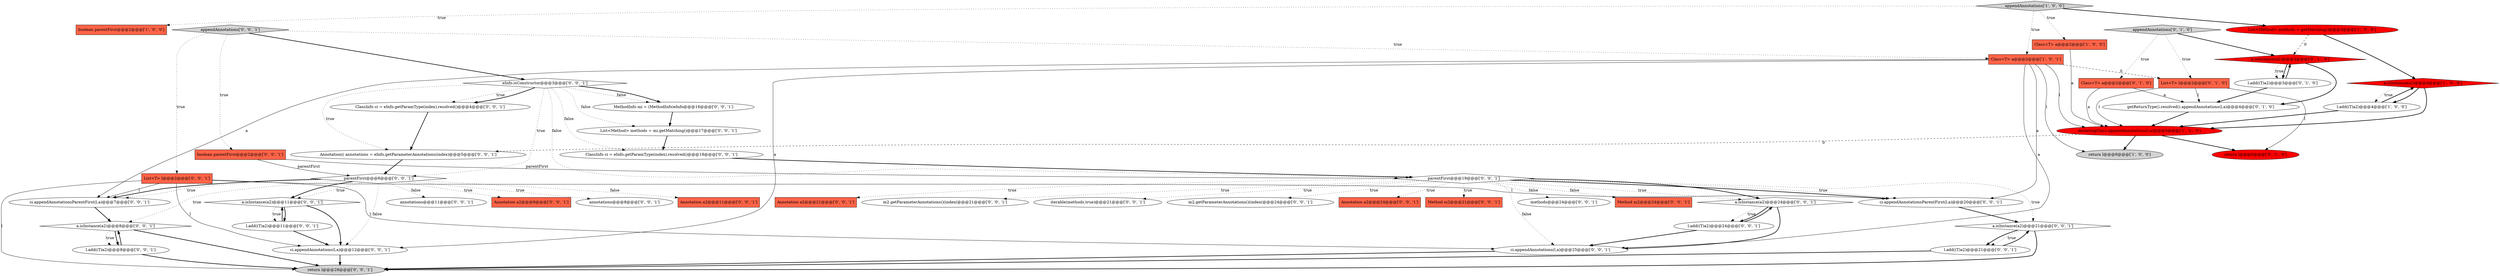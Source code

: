 digraph {
4 [style = filled, label = "appendAnnotations['1', '0', '0']", fillcolor = lightgray, shape = diamond image = "AAA0AAABBB1BBB"];
39 [style = filled, label = "l.add((T)a2)@@@8@@@['0', '0', '1']", fillcolor = white, shape = ellipse image = "AAA0AAABBB3BBB"];
49 [style = filled, label = "l.add((T)a2)@@@11@@@['0', '0', '1']", fillcolor = white, shape = ellipse image = "AAA0AAABBB3BBB"];
28 [style = filled, label = "Annotation a2@@@8@@@['0', '0', '1']", fillcolor = tomato, shape = box image = "AAA0AAABBB3BBB"];
0 [style = filled, label = "boolean parentFirst@@@2@@@['1', '0', '0']", fillcolor = tomato, shape = box image = "AAA0AAABBB1BBB"];
13 [style = filled, label = "List<T> l@@@2@@@['0', '1', '0']", fillcolor = tomato, shape = box image = "AAA1AAABBB2BBB"];
19 [style = filled, label = "MethodInfo mi = (MethodInfo)eInfo@@@16@@@['0', '0', '1']", fillcolor = white, shape = ellipse image = "AAA0AAABBB3BBB"];
30 [style = filled, label = "ClassInfo ci = eInfo.getParamType(index).resolved()@@@4@@@['0', '0', '1']", fillcolor = white, shape = ellipse image = "AAA0AAABBB3BBB"];
44 [style = filled, label = "parentFirst@@@19@@@['0', '0', '1']", fillcolor = white, shape = diamond image = "AAA0AAABBB3BBB"];
22 [style = filled, label = "a.isInstance(a2)@@@11@@@['0', '0', '1']", fillcolor = white, shape = diamond image = "AAA0AAABBB3BBB"];
51 [style = filled, label = "a.isInstance(a2)@@@24@@@['0', '0', '1']", fillcolor = white, shape = diamond image = "AAA0AAABBB3BBB"];
3 [style = filled, label = "Class<T> a@@@2@@@['1', '0', '0']", fillcolor = tomato, shape = box image = "AAA0AAABBB1BBB"];
50 [style = filled, label = "l.add((T)a2)@@@21@@@['0', '0', '1']", fillcolor = white, shape = ellipse image = "AAA0AAABBB3BBB"];
31 [style = filled, label = "Annotation(( annotations = eInfo.getParameterAnnotations(index)@@@5@@@['0', '0', '1']", fillcolor = white, shape = ellipse image = "AAA0AAABBB3BBB"];
21 [style = filled, label = "List<T> l@@@2@@@['0', '0', '1']", fillcolor = tomato, shape = box image = "AAA0AAABBB3BBB"];
33 [style = filled, label = "Annotation a2@@@21@@@['0', '0', '1']", fillcolor = tomato, shape = box image = "AAA0AAABBB3BBB"];
24 [style = filled, label = "ci.appendAnnotationsParentFirst(l,a)@@@7@@@['0', '0', '1']", fillcolor = white, shape = ellipse image = "AAA0AAABBB3BBB"];
29 [style = filled, label = "annotations@@@8@@@['0', '0', '1']", fillcolor = white, shape = ellipse image = "AAA0AAABBB3BBB"];
36 [style = filled, label = "m2.getParameterAnnotations()(index(@@@21@@@['0', '0', '1']", fillcolor = white, shape = ellipse image = "AAA0AAABBB3BBB"];
45 [style = filled, label = "ci.appendAnnotationsParentFirst(l,a)@@@20@@@['0', '0', '1']", fillcolor = white, shape = ellipse image = "AAA0AAABBB3BBB"];
48 [style = filled, label = "appendAnnotations['0', '0', '1']", fillcolor = lightgray, shape = diamond image = "AAA0AAABBB3BBB"];
1 [style = filled, label = "l.add((T)a2)@@@4@@@['1', '0', '0']", fillcolor = white, shape = ellipse image = "AAA0AAABBB1BBB"];
27 [style = filled, label = "boolean parentFirst@@@2@@@['0', '0', '1']", fillcolor = tomato, shape = box image = "AAA0AAABBB3BBB"];
35 [style = filled, label = "eInfo.isConstructor@@@3@@@['0', '0', '1']", fillcolor = white, shape = diamond image = "AAA0AAABBB3BBB"];
11 [style = filled, label = "Class<T> a@@@2@@@['0', '1', '0']", fillcolor = tomato, shape = box image = "AAA0AAABBB2BBB"];
7 [style = filled, label = "List<Method> methods = getMatching()@@@3@@@['1', '0', '0']", fillcolor = red, shape = ellipse image = "AAA1AAABBB1BBB"];
8 [style = filled, label = "a.isInstance(a2)@@@4@@@['1', '0', '0']", fillcolor = red, shape = diamond image = "AAA1AAABBB1BBB"];
26 [style = filled, label = "a.isInstance(a2)@@@8@@@['0', '0', '1']", fillcolor = white, shape = diamond image = "AAA0AAABBB3BBB"];
37 [style = filled, label = "l.add((T)a2)@@@24@@@['0', '0', '1']", fillcolor = white, shape = ellipse image = "AAA0AAABBB3BBB"];
23 [style = filled, label = "return l@@@28@@@['0', '0', '1']", fillcolor = lightgray, shape = ellipse image = "AAA0AAABBB3BBB"];
40 [style = filled, label = "iterable(methods,true)@@@21@@@['0', '0', '1']", fillcolor = white, shape = ellipse image = "AAA0AAABBB3BBB"];
18 [style = filled, label = "m2.getParameterAnnotations()(index(@@@24@@@['0', '0', '1']", fillcolor = white, shape = ellipse image = "AAA0AAABBB3BBB"];
9 [style = filled, label = "return l@@@6@@@['0', '1', '0']", fillcolor = red, shape = ellipse image = "AAA1AAABBB2BBB"];
10 [style = filled, label = "getReturnType().resolved().appendAnnotations(l,a)@@@4@@@['0', '1', '0']", fillcolor = white, shape = ellipse image = "AAA0AAABBB2BBB"];
43 [style = filled, label = "ci.appendAnnotations(l,a)@@@25@@@['0', '0', '1']", fillcolor = white, shape = ellipse image = "AAA0AAABBB3BBB"];
20 [style = filled, label = "Annotation a2@@@24@@@['0', '0', '1']", fillcolor = tomato, shape = box image = "AAA0AAABBB3BBB"];
32 [style = filled, label = "parentFirst@@@6@@@['0', '0', '1']", fillcolor = white, shape = diamond image = "AAA0AAABBB3BBB"];
2 [style = filled, label = "return l@@@6@@@['1', '0', '0']", fillcolor = lightgray, shape = ellipse image = "AAA0AAABBB1BBB"];
6 [style = filled, label = "Class<T> a@@@2@@@['1', '0', '1']", fillcolor = tomato, shape = box image = "AAA0AAABBB1BBB"];
47 [style = filled, label = "ci.appendAnnotations(l,a)@@@12@@@['0', '0', '1']", fillcolor = white, shape = ellipse image = "AAA0AAABBB3BBB"];
16 [style = filled, label = "List<Method> methods = mi.getMatching()@@@17@@@['0', '0', '1']", fillcolor = white, shape = ellipse image = "AAA0AAABBB3BBB"];
15 [style = filled, label = "appendAnnotations['0', '1', '0']", fillcolor = lightgray, shape = diamond image = "AAA0AAABBB2BBB"];
46 [style = filled, label = "Method m2@@@21@@@['0', '0', '1']", fillcolor = tomato, shape = box image = "AAA0AAABBB3BBB"];
34 [style = filled, label = "methods@@@24@@@['0', '0', '1']", fillcolor = white, shape = ellipse image = "AAA0AAABBB3BBB"];
14 [style = filled, label = "a.isInstance(a2)@@@3@@@['0', '1', '0']", fillcolor = red, shape = diamond image = "AAA1AAABBB2BBB"];
38 [style = filled, label = "Annotation a2@@@11@@@['0', '0', '1']", fillcolor = tomato, shape = box image = "AAA0AAABBB3BBB"];
41 [style = filled, label = "a.isInstance(a2)@@@21@@@['0', '0', '1']", fillcolor = white, shape = diamond image = "AAA0AAABBB3BBB"];
42 [style = filled, label = "Method m2@@@24@@@['0', '0', '1']", fillcolor = tomato, shape = box image = "AAA0AAABBB3BBB"];
25 [style = filled, label = "annotations@@@11@@@['0', '0', '1']", fillcolor = white, shape = ellipse image = "AAA0AAABBB3BBB"];
5 [style = filled, label = "declaringClass.appendAnnotations(l,a)@@@5@@@['1', '1', '0']", fillcolor = red, shape = ellipse image = "AAA1AAABBB1BBB"];
17 [style = filled, label = "ClassInfo ci = eInfo.getParamType(index).resolved()@@@18@@@['0', '0', '1']", fillcolor = white, shape = ellipse image = "AAA0AAABBB3BBB"];
12 [style = filled, label = "l.add((T)a2)@@@3@@@['0', '1', '0']", fillcolor = white, shape = ellipse image = "AAA0AAABBB2BBB"];
1->5 [style = bold, label=""];
6->2 [style = solid, label="l"];
51->37 [style = dotted, label="true"];
32->22 [style = bold, label=""];
32->28 [style = dotted, label="true"];
32->38 [style = dotted, label="false"];
5->9 [style = bold, label=""];
44->33 [style = dotted, label="true"];
27->32 [style = solid, label="parentFirst"];
48->35 [style = bold, label=""];
21->24 [style = solid, label="l"];
11->5 [style = solid, label="a"];
7->8 [style = bold, label=""];
43->23 [style = bold, label=""];
49->22 [style = bold, label=""];
11->10 [style = solid, label="a"];
8->1 [style = bold, label=""];
44->51 [style = bold, label=""];
37->43 [style = bold, label=""];
12->10 [style = bold, label=""];
6->13 [style = dashed, label="0"];
44->20 [style = dotted, label="true"];
39->23 [style = bold, label=""];
22->47 [style = bold, label=""];
44->40 [style = dotted, label="true"];
17->44 [style = bold, label=""];
44->42 [style = dotted, label="false"];
48->21 [style = dotted, label="true"];
21->45 [style = solid, label="l"];
45->41 [style = bold, label=""];
21->43 [style = solid, label="l"];
32->24 [style = dotted, label="true"];
50->23 [style = bold, label=""];
14->12 [style = dotted, label="true"];
3->5 [style = solid, label="a"];
32->47 [style = dotted, label="false"];
44->43 [style = dotted, label="false"];
44->46 [style = dotted, label="true"];
4->0 [style = dotted, label="true"];
35->16 [style = dotted, label="false"];
14->10 [style = bold, label=""];
16->17 [style = bold, label=""];
35->30 [style = dotted, label="true"];
39->26 [style = bold, label=""];
22->49 [style = bold, label=""];
15->13 [style = dotted, label="true"];
35->44 [style = dotted, label="false"];
35->19 [style = dotted, label="false"];
12->14 [style = bold, label=""];
44->18 [style = dotted, label="true"];
13->5 [style = solid, label="l"];
21->47 [style = solid, label="l"];
44->45 [style = bold, label=""];
50->41 [style = bold, label=""];
32->25 [style = dotted, label="false"];
41->50 [style = bold, label=""];
44->45 [style = dotted, label="true"];
1->8 [style = bold, label=""];
15->14 [style = bold, label=""];
41->50 [style = dotted, label="true"];
31->32 [style = bold, label=""];
48->27 [style = dotted, label="true"];
13->10 [style = solid, label="l"];
35->31 [style = dotted, label="true"];
44->51 [style = dotted, label="true"];
4->7 [style = bold, label=""];
19->16 [style = bold, label=""];
21->23 [style = solid, label="l"];
6->47 [style = solid, label="a"];
24->26 [style = bold, label=""];
44->34 [style = dotted, label="false"];
51->37 [style = bold, label=""];
4->3 [style = dotted, label="true"];
10->5 [style = bold, label=""];
6->24 [style = solid, label="a"];
35->17 [style = dotted, label="false"];
30->31 [style = bold, label=""];
15->11 [style = dotted, label="true"];
5->31 [style = dashed, label="0"];
51->43 [style = bold, label=""];
32->29 [style = dotted, label="true"];
47->23 [style = bold, label=""];
35->30 [style = bold, label=""];
6->45 [style = solid, label="a"];
32->22 [style = dotted, label="true"];
4->6 [style = dotted, label="true"];
37->51 [style = bold, label=""];
7->14 [style = dashed, label="0"];
26->39 [style = dotted, label="true"];
35->19 [style = bold, label=""];
22->49 [style = dotted, label="true"];
44->36 [style = dotted, label="true"];
26->39 [style = bold, label=""];
49->47 [style = bold, label=""];
8->1 [style = dotted, label="true"];
48->6 [style = dotted, label="true"];
13->9 [style = solid, label="l"];
5->2 [style = bold, label=""];
8->5 [style = bold, label=""];
6->43 [style = solid, label="a"];
14->12 [style = bold, label=""];
26->23 [style = bold, label=""];
6->5 [style = solid, label="l"];
27->44 [style = solid, label="parentFirst"];
32->26 [style = dotted, label="true"];
41->23 [style = bold, label=""];
32->24 [style = bold, label=""];
44->41 [style = dotted, label="true"];
35->32 [style = dotted, label="true"];
}
